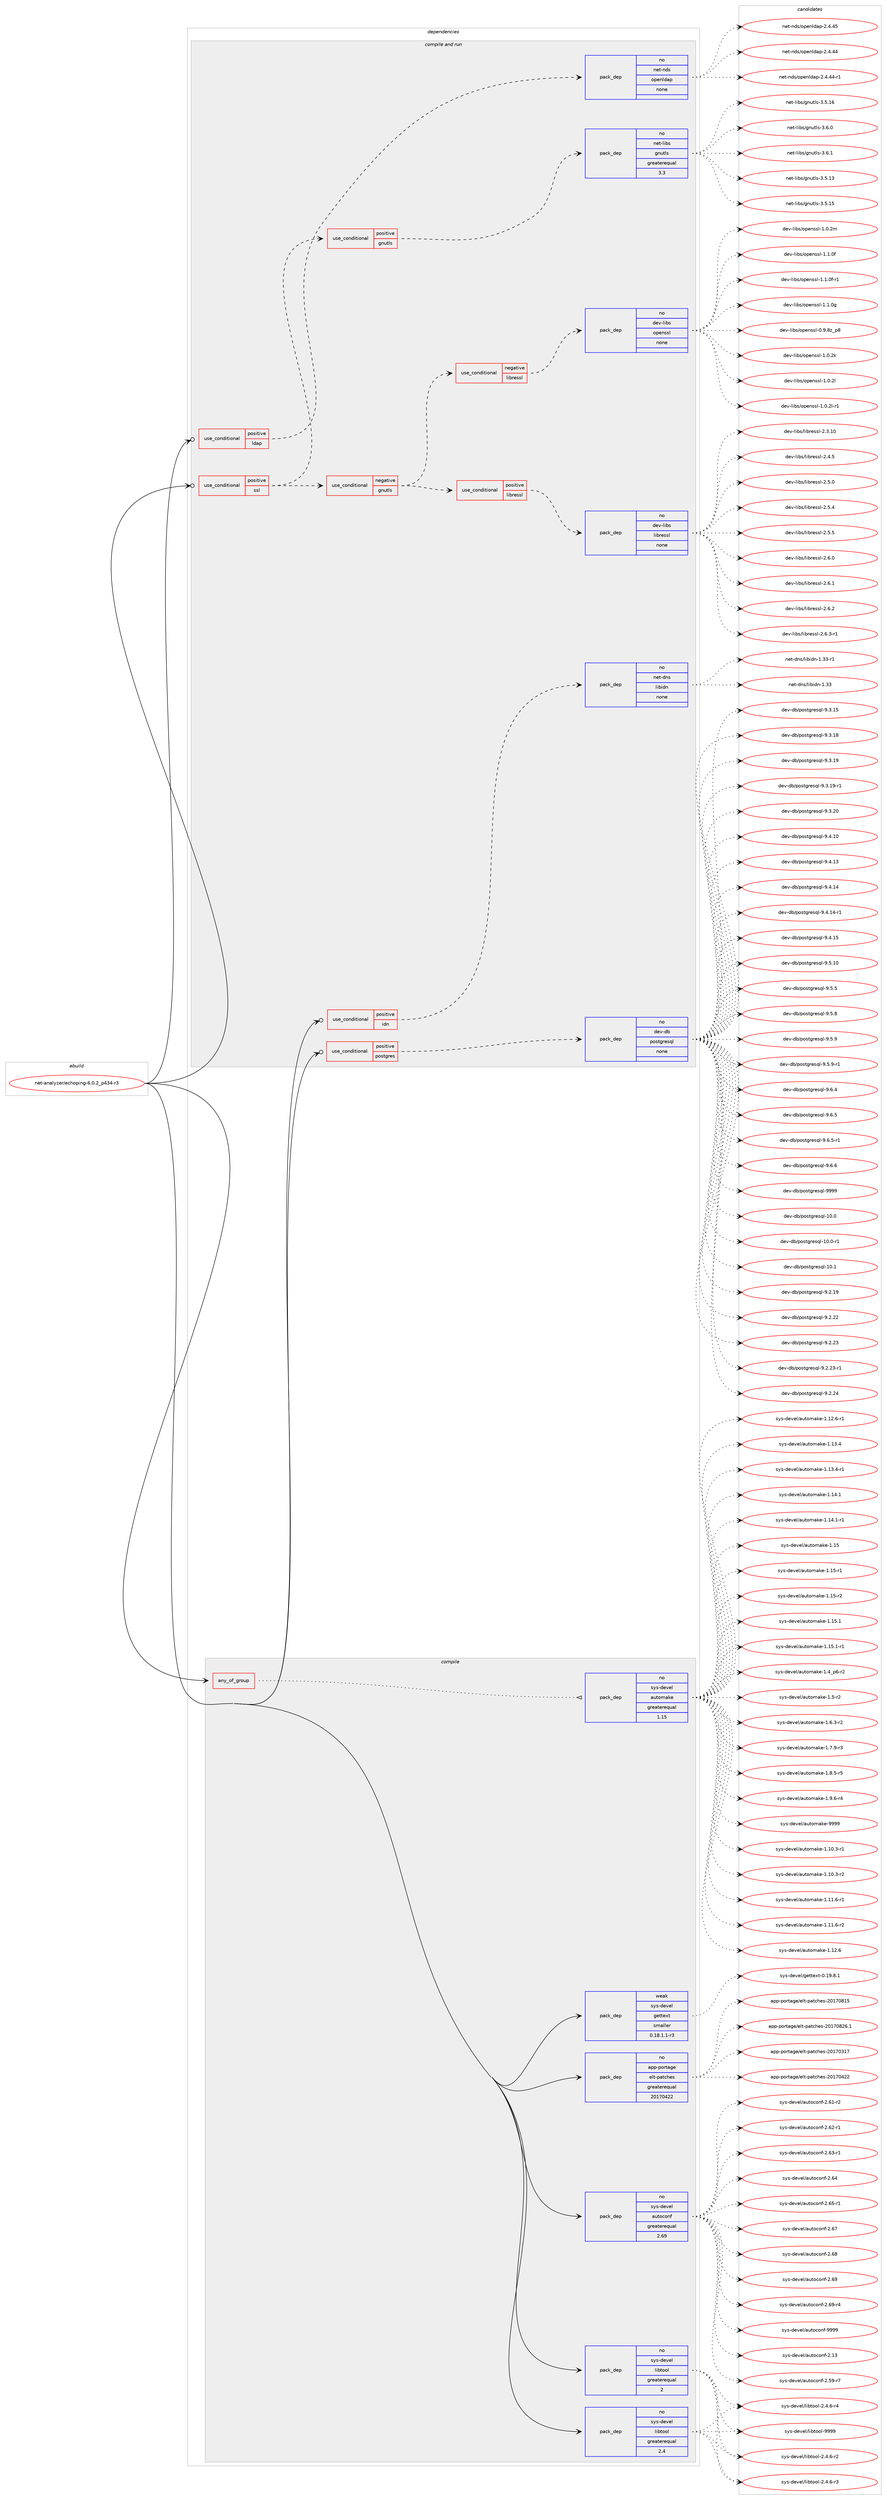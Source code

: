 digraph prolog {

# *************
# Graph options
# *************

newrank=true;
concentrate=true;
compound=true;
graph [rankdir=LR,fontname=Helvetica,fontsize=10,ranksep=1.5];#, ranksep=2.5, nodesep=0.2];
edge  [arrowhead=vee];
node  [fontname=Helvetica,fontsize=10];

# **********
# The ebuild
# **********

subgraph cluster_leftcol {
color=gray;
rank=same;
label=<<i>ebuild</i>>;
id [label="net-analyzer/echoping-6.0.2_p434-r3", color=red, width=4, href="../net-analyzer/echoping-6.0.2_p434-r3.svg"];
}

# ****************
# The dependencies
# ****************

subgraph cluster_midcol {
color=gray;
label=<<i>dependencies</i>>;
subgraph cluster_compile {
fillcolor="#eeeeee";
style=filled;
label=<<i>compile</i>>;
subgraph any6293 {
dependency399093 [label=<<TABLE BORDER="0" CELLBORDER="1" CELLSPACING="0" CELLPADDING="4"><TR><TD CELLPADDING="10">any_of_group</TD></TR></TABLE>>, shape=none, color=red];subgraph pack294133 {
dependency399094 [label=<<TABLE BORDER="0" CELLBORDER="1" CELLSPACING="0" CELLPADDING="4" WIDTH="220"><TR><TD ROWSPAN="6" CELLPADDING="30">pack_dep</TD></TR><TR><TD WIDTH="110">no</TD></TR><TR><TD>sys-devel</TD></TR><TR><TD>automake</TD></TR><TR><TD>greaterequal</TD></TR><TR><TD>1.15</TD></TR></TABLE>>, shape=none, color=blue];
}
dependency399093:e -> dependency399094:w [weight=20,style="dotted",arrowhead="oinv"];
}
id:e -> dependency399093:w [weight=20,style="solid",arrowhead="vee"];
subgraph pack294134 {
dependency399095 [label=<<TABLE BORDER="0" CELLBORDER="1" CELLSPACING="0" CELLPADDING="4" WIDTH="220"><TR><TD ROWSPAN="6" CELLPADDING="30">pack_dep</TD></TR><TR><TD WIDTH="110">no</TD></TR><TR><TD>app-portage</TD></TR><TR><TD>elt-patches</TD></TR><TR><TD>greaterequal</TD></TR><TR><TD>20170422</TD></TR></TABLE>>, shape=none, color=blue];
}
id:e -> dependency399095:w [weight=20,style="solid",arrowhead="vee"];
subgraph pack294135 {
dependency399096 [label=<<TABLE BORDER="0" CELLBORDER="1" CELLSPACING="0" CELLPADDING="4" WIDTH="220"><TR><TD ROWSPAN="6" CELLPADDING="30">pack_dep</TD></TR><TR><TD WIDTH="110">no</TD></TR><TR><TD>sys-devel</TD></TR><TR><TD>autoconf</TD></TR><TR><TD>greaterequal</TD></TR><TR><TD>2.69</TD></TR></TABLE>>, shape=none, color=blue];
}
id:e -> dependency399096:w [weight=20,style="solid",arrowhead="vee"];
subgraph pack294136 {
dependency399097 [label=<<TABLE BORDER="0" CELLBORDER="1" CELLSPACING="0" CELLPADDING="4" WIDTH="220"><TR><TD ROWSPAN="6" CELLPADDING="30">pack_dep</TD></TR><TR><TD WIDTH="110">no</TD></TR><TR><TD>sys-devel</TD></TR><TR><TD>libtool</TD></TR><TR><TD>greaterequal</TD></TR><TR><TD>2</TD></TR></TABLE>>, shape=none, color=blue];
}
id:e -> dependency399097:w [weight=20,style="solid",arrowhead="vee"];
subgraph pack294137 {
dependency399098 [label=<<TABLE BORDER="0" CELLBORDER="1" CELLSPACING="0" CELLPADDING="4" WIDTH="220"><TR><TD ROWSPAN="6" CELLPADDING="30">pack_dep</TD></TR><TR><TD WIDTH="110">no</TD></TR><TR><TD>sys-devel</TD></TR><TR><TD>libtool</TD></TR><TR><TD>greaterequal</TD></TR><TR><TD>2.4</TD></TR></TABLE>>, shape=none, color=blue];
}
id:e -> dependency399098:w [weight=20,style="solid",arrowhead="vee"];
subgraph pack294138 {
dependency399099 [label=<<TABLE BORDER="0" CELLBORDER="1" CELLSPACING="0" CELLPADDING="4" WIDTH="220"><TR><TD ROWSPAN="6" CELLPADDING="30">pack_dep</TD></TR><TR><TD WIDTH="110">weak</TD></TR><TR><TD>sys-devel</TD></TR><TR><TD>gettext</TD></TR><TR><TD>smaller</TD></TR><TR><TD>0.18.1.1-r3</TD></TR></TABLE>>, shape=none, color=blue];
}
id:e -> dependency399099:w [weight=20,style="solid",arrowhead="vee"];
}
subgraph cluster_compileandrun {
fillcolor="#eeeeee";
style=filled;
label=<<i>compile and run</i>>;
subgraph cond98482 {
dependency399100 [label=<<TABLE BORDER="0" CELLBORDER="1" CELLSPACING="0" CELLPADDING="4"><TR><TD ROWSPAN="3" CELLPADDING="10">use_conditional</TD></TR><TR><TD>positive</TD></TR><TR><TD>idn</TD></TR></TABLE>>, shape=none, color=red];
subgraph pack294139 {
dependency399101 [label=<<TABLE BORDER="0" CELLBORDER="1" CELLSPACING="0" CELLPADDING="4" WIDTH="220"><TR><TD ROWSPAN="6" CELLPADDING="30">pack_dep</TD></TR><TR><TD WIDTH="110">no</TD></TR><TR><TD>net-dns</TD></TR><TR><TD>libidn</TD></TR><TR><TD>none</TD></TR><TR><TD></TD></TR></TABLE>>, shape=none, color=blue];
}
dependency399100:e -> dependency399101:w [weight=20,style="dashed",arrowhead="vee"];
}
id:e -> dependency399100:w [weight=20,style="solid",arrowhead="odotvee"];
subgraph cond98483 {
dependency399102 [label=<<TABLE BORDER="0" CELLBORDER="1" CELLSPACING="0" CELLPADDING="4"><TR><TD ROWSPAN="3" CELLPADDING="10">use_conditional</TD></TR><TR><TD>positive</TD></TR><TR><TD>ldap</TD></TR></TABLE>>, shape=none, color=red];
subgraph pack294140 {
dependency399103 [label=<<TABLE BORDER="0" CELLBORDER="1" CELLSPACING="0" CELLPADDING="4" WIDTH="220"><TR><TD ROWSPAN="6" CELLPADDING="30">pack_dep</TD></TR><TR><TD WIDTH="110">no</TD></TR><TR><TD>net-nds</TD></TR><TR><TD>openldap</TD></TR><TR><TD>none</TD></TR><TR><TD></TD></TR></TABLE>>, shape=none, color=blue];
}
dependency399102:e -> dependency399103:w [weight=20,style="dashed",arrowhead="vee"];
}
id:e -> dependency399102:w [weight=20,style="solid",arrowhead="odotvee"];
subgraph cond98484 {
dependency399104 [label=<<TABLE BORDER="0" CELLBORDER="1" CELLSPACING="0" CELLPADDING="4"><TR><TD ROWSPAN="3" CELLPADDING="10">use_conditional</TD></TR><TR><TD>positive</TD></TR><TR><TD>postgres</TD></TR></TABLE>>, shape=none, color=red];
subgraph pack294141 {
dependency399105 [label=<<TABLE BORDER="0" CELLBORDER="1" CELLSPACING="0" CELLPADDING="4" WIDTH="220"><TR><TD ROWSPAN="6" CELLPADDING="30">pack_dep</TD></TR><TR><TD WIDTH="110">no</TD></TR><TR><TD>dev-db</TD></TR><TR><TD>postgresql</TD></TR><TR><TD>none</TD></TR><TR><TD></TD></TR></TABLE>>, shape=none, color=blue];
}
dependency399104:e -> dependency399105:w [weight=20,style="dashed",arrowhead="vee"];
}
id:e -> dependency399104:w [weight=20,style="solid",arrowhead="odotvee"];
subgraph cond98485 {
dependency399106 [label=<<TABLE BORDER="0" CELLBORDER="1" CELLSPACING="0" CELLPADDING="4"><TR><TD ROWSPAN="3" CELLPADDING="10">use_conditional</TD></TR><TR><TD>positive</TD></TR><TR><TD>ssl</TD></TR></TABLE>>, shape=none, color=red];
subgraph cond98486 {
dependency399107 [label=<<TABLE BORDER="0" CELLBORDER="1" CELLSPACING="0" CELLPADDING="4"><TR><TD ROWSPAN="3" CELLPADDING="10">use_conditional</TD></TR><TR><TD>positive</TD></TR><TR><TD>gnutls</TD></TR></TABLE>>, shape=none, color=red];
subgraph pack294142 {
dependency399108 [label=<<TABLE BORDER="0" CELLBORDER="1" CELLSPACING="0" CELLPADDING="4" WIDTH="220"><TR><TD ROWSPAN="6" CELLPADDING="30">pack_dep</TD></TR><TR><TD WIDTH="110">no</TD></TR><TR><TD>net-libs</TD></TR><TR><TD>gnutls</TD></TR><TR><TD>greaterequal</TD></TR><TR><TD>3.3</TD></TR></TABLE>>, shape=none, color=blue];
}
dependency399107:e -> dependency399108:w [weight=20,style="dashed",arrowhead="vee"];
}
dependency399106:e -> dependency399107:w [weight=20,style="dashed",arrowhead="vee"];
subgraph cond98487 {
dependency399109 [label=<<TABLE BORDER="0" CELLBORDER="1" CELLSPACING="0" CELLPADDING="4"><TR><TD ROWSPAN="3" CELLPADDING="10">use_conditional</TD></TR><TR><TD>negative</TD></TR><TR><TD>gnutls</TD></TR></TABLE>>, shape=none, color=red];
subgraph cond98488 {
dependency399110 [label=<<TABLE BORDER="0" CELLBORDER="1" CELLSPACING="0" CELLPADDING="4"><TR><TD ROWSPAN="3" CELLPADDING="10">use_conditional</TD></TR><TR><TD>negative</TD></TR><TR><TD>libressl</TD></TR></TABLE>>, shape=none, color=red];
subgraph pack294143 {
dependency399111 [label=<<TABLE BORDER="0" CELLBORDER="1" CELLSPACING="0" CELLPADDING="4" WIDTH="220"><TR><TD ROWSPAN="6" CELLPADDING="30">pack_dep</TD></TR><TR><TD WIDTH="110">no</TD></TR><TR><TD>dev-libs</TD></TR><TR><TD>openssl</TD></TR><TR><TD>none</TD></TR><TR><TD></TD></TR></TABLE>>, shape=none, color=blue];
}
dependency399110:e -> dependency399111:w [weight=20,style="dashed",arrowhead="vee"];
}
dependency399109:e -> dependency399110:w [weight=20,style="dashed",arrowhead="vee"];
subgraph cond98489 {
dependency399112 [label=<<TABLE BORDER="0" CELLBORDER="1" CELLSPACING="0" CELLPADDING="4"><TR><TD ROWSPAN="3" CELLPADDING="10">use_conditional</TD></TR><TR><TD>positive</TD></TR><TR><TD>libressl</TD></TR></TABLE>>, shape=none, color=red];
subgraph pack294144 {
dependency399113 [label=<<TABLE BORDER="0" CELLBORDER="1" CELLSPACING="0" CELLPADDING="4" WIDTH="220"><TR><TD ROWSPAN="6" CELLPADDING="30">pack_dep</TD></TR><TR><TD WIDTH="110">no</TD></TR><TR><TD>dev-libs</TD></TR><TR><TD>libressl</TD></TR><TR><TD>none</TD></TR><TR><TD></TD></TR></TABLE>>, shape=none, color=blue];
}
dependency399112:e -> dependency399113:w [weight=20,style="dashed",arrowhead="vee"];
}
dependency399109:e -> dependency399112:w [weight=20,style="dashed",arrowhead="vee"];
}
dependency399106:e -> dependency399109:w [weight=20,style="dashed",arrowhead="vee"];
}
id:e -> dependency399106:w [weight=20,style="solid",arrowhead="odotvee"];
}
subgraph cluster_run {
fillcolor="#eeeeee";
style=filled;
label=<<i>run</i>>;
}
}

# **************
# The candidates
# **************

subgraph cluster_choices {
rank=same;
color=gray;
label=<<i>candidates</i>>;

subgraph choice294133 {
color=black;
nodesep=1;
choice11512111545100101118101108479711711611110997107101454946494846514511449 [label="sys-devel/automake-1.10.3-r1", color=red, width=4,href="../sys-devel/automake-1.10.3-r1.svg"];
choice11512111545100101118101108479711711611110997107101454946494846514511450 [label="sys-devel/automake-1.10.3-r2", color=red, width=4,href="../sys-devel/automake-1.10.3-r2.svg"];
choice11512111545100101118101108479711711611110997107101454946494946544511449 [label="sys-devel/automake-1.11.6-r1", color=red, width=4,href="../sys-devel/automake-1.11.6-r1.svg"];
choice11512111545100101118101108479711711611110997107101454946494946544511450 [label="sys-devel/automake-1.11.6-r2", color=red, width=4,href="../sys-devel/automake-1.11.6-r2.svg"];
choice1151211154510010111810110847971171161111099710710145494649504654 [label="sys-devel/automake-1.12.6", color=red, width=4,href="../sys-devel/automake-1.12.6.svg"];
choice11512111545100101118101108479711711611110997107101454946495046544511449 [label="sys-devel/automake-1.12.6-r1", color=red, width=4,href="../sys-devel/automake-1.12.6-r1.svg"];
choice1151211154510010111810110847971171161111099710710145494649514652 [label="sys-devel/automake-1.13.4", color=red, width=4,href="../sys-devel/automake-1.13.4.svg"];
choice11512111545100101118101108479711711611110997107101454946495146524511449 [label="sys-devel/automake-1.13.4-r1", color=red, width=4,href="../sys-devel/automake-1.13.4-r1.svg"];
choice1151211154510010111810110847971171161111099710710145494649524649 [label="sys-devel/automake-1.14.1", color=red, width=4,href="../sys-devel/automake-1.14.1.svg"];
choice11512111545100101118101108479711711611110997107101454946495246494511449 [label="sys-devel/automake-1.14.1-r1", color=red, width=4,href="../sys-devel/automake-1.14.1-r1.svg"];
choice115121115451001011181011084797117116111109971071014549464953 [label="sys-devel/automake-1.15", color=red, width=4,href="../sys-devel/automake-1.15.svg"];
choice1151211154510010111810110847971171161111099710710145494649534511449 [label="sys-devel/automake-1.15-r1", color=red, width=4,href="../sys-devel/automake-1.15-r1.svg"];
choice1151211154510010111810110847971171161111099710710145494649534511450 [label="sys-devel/automake-1.15-r2", color=red, width=4,href="../sys-devel/automake-1.15-r2.svg"];
choice1151211154510010111810110847971171161111099710710145494649534649 [label="sys-devel/automake-1.15.1", color=red, width=4,href="../sys-devel/automake-1.15.1.svg"];
choice11512111545100101118101108479711711611110997107101454946495346494511449 [label="sys-devel/automake-1.15.1-r1", color=red, width=4,href="../sys-devel/automake-1.15.1-r1.svg"];
choice115121115451001011181011084797117116111109971071014549465295112544511450 [label="sys-devel/automake-1.4_p6-r2", color=red, width=4,href="../sys-devel/automake-1.4_p6-r2.svg"];
choice11512111545100101118101108479711711611110997107101454946534511450 [label="sys-devel/automake-1.5-r2", color=red, width=4,href="../sys-devel/automake-1.5-r2.svg"];
choice115121115451001011181011084797117116111109971071014549465446514511450 [label="sys-devel/automake-1.6.3-r2", color=red, width=4,href="../sys-devel/automake-1.6.3-r2.svg"];
choice115121115451001011181011084797117116111109971071014549465546574511451 [label="sys-devel/automake-1.7.9-r3", color=red, width=4,href="../sys-devel/automake-1.7.9-r3.svg"];
choice115121115451001011181011084797117116111109971071014549465646534511453 [label="sys-devel/automake-1.8.5-r5", color=red, width=4,href="../sys-devel/automake-1.8.5-r5.svg"];
choice115121115451001011181011084797117116111109971071014549465746544511452 [label="sys-devel/automake-1.9.6-r4", color=red, width=4,href="../sys-devel/automake-1.9.6-r4.svg"];
choice115121115451001011181011084797117116111109971071014557575757 [label="sys-devel/automake-9999", color=red, width=4,href="../sys-devel/automake-9999.svg"];
dependency399094:e -> choice11512111545100101118101108479711711611110997107101454946494846514511449:w [style=dotted,weight="100"];
dependency399094:e -> choice11512111545100101118101108479711711611110997107101454946494846514511450:w [style=dotted,weight="100"];
dependency399094:e -> choice11512111545100101118101108479711711611110997107101454946494946544511449:w [style=dotted,weight="100"];
dependency399094:e -> choice11512111545100101118101108479711711611110997107101454946494946544511450:w [style=dotted,weight="100"];
dependency399094:e -> choice1151211154510010111810110847971171161111099710710145494649504654:w [style=dotted,weight="100"];
dependency399094:e -> choice11512111545100101118101108479711711611110997107101454946495046544511449:w [style=dotted,weight="100"];
dependency399094:e -> choice1151211154510010111810110847971171161111099710710145494649514652:w [style=dotted,weight="100"];
dependency399094:e -> choice11512111545100101118101108479711711611110997107101454946495146524511449:w [style=dotted,weight="100"];
dependency399094:e -> choice1151211154510010111810110847971171161111099710710145494649524649:w [style=dotted,weight="100"];
dependency399094:e -> choice11512111545100101118101108479711711611110997107101454946495246494511449:w [style=dotted,weight="100"];
dependency399094:e -> choice115121115451001011181011084797117116111109971071014549464953:w [style=dotted,weight="100"];
dependency399094:e -> choice1151211154510010111810110847971171161111099710710145494649534511449:w [style=dotted,weight="100"];
dependency399094:e -> choice1151211154510010111810110847971171161111099710710145494649534511450:w [style=dotted,weight="100"];
dependency399094:e -> choice1151211154510010111810110847971171161111099710710145494649534649:w [style=dotted,weight="100"];
dependency399094:e -> choice11512111545100101118101108479711711611110997107101454946495346494511449:w [style=dotted,weight="100"];
dependency399094:e -> choice115121115451001011181011084797117116111109971071014549465295112544511450:w [style=dotted,weight="100"];
dependency399094:e -> choice11512111545100101118101108479711711611110997107101454946534511450:w [style=dotted,weight="100"];
dependency399094:e -> choice115121115451001011181011084797117116111109971071014549465446514511450:w [style=dotted,weight="100"];
dependency399094:e -> choice115121115451001011181011084797117116111109971071014549465546574511451:w [style=dotted,weight="100"];
dependency399094:e -> choice115121115451001011181011084797117116111109971071014549465646534511453:w [style=dotted,weight="100"];
dependency399094:e -> choice115121115451001011181011084797117116111109971071014549465746544511452:w [style=dotted,weight="100"];
dependency399094:e -> choice115121115451001011181011084797117116111109971071014557575757:w [style=dotted,weight="100"];
}
subgraph choice294134 {
color=black;
nodesep=1;
choice97112112451121111141169710310147101108116451129711699104101115455048495548514955 [label="app-portage/elt-patches-20170317", color=red, width=4,href="../app-portage/elt-patches-20170317.svg"];
choice97112112451121111141169710310147101108116451129711699104101115455048495548525050 [label="app-portage/elt-patches-20170422", color=red, width=4,href="../app-portage/elt-patches-20170422.svg"];
choice97112112451121111141169710310147101108116451129711699104101115455048495548564953 [label="app-portage/elt-patches-20170815", color=red, width=4,href="../app-portage/elt-patches-20170815.svg"];
choice971121124511211111411697103101471011081164511297116991041011154550484955485650544649 [label="app-portage/elt-patches-20170826.1", color=red, width=4,href="../app-portage/elt-patches-20170826.1.svg"];
dependency399095:e -> choice97112112451121111141169710310147101108116451129711699104101115455048495548514955:w [style=dotted,weight="100"];
dependency399095:e -> choice97112112451121111141169710310147101108116451129711699104101115455048495548525050:w [style=dotted,weight="100"];
dependency399095:e -> choice97112112451121111141169710310147101108116451129711699104101115455048495548564953:w [style=dotted,weight="100"];
dependency399095:e -> choice971121124511211111411697103101471011081164511297116991041011154550484955485650544649:w [style=dotted,weight="100"];
}
subgraph choice294135 {
color=black;
nodesep=1;
choice115121115451001011181011084797117116111991111101024550464951 [label="sys-devel/autoconf-2.13", color=red, width=4,href="../sys-devel/autoconf-2.13.svg"];
choice1151211154510010111810110847971171161119911111010245504653574511455 [label="sys-devel/autoconf-2.59-r7", color=red, width=4,href="../sys-devel/autoconf-2.59-r7.svg"];
choice1151211154510010111810110847971171161119911111010245504654494511450 [label="sys-devel/autoconf-2.61-r2", color=red, width=4,href="../sys-devel/autoconf-2.61-r2.svg"];
choice1151211154510010111810110847971171161119911111010245504654504511449 [label="sys-devel/autoconf-2.62-r1", color=red, width=4,href="../sys-devel/autoconf-2.62-r1.svg"];
choice1151211154510010111810110847971171161119911111010245504654514511449 [label="sys-devel/autoconf-2.63-r1", color=red, width=4,href="../sys-devel/autoconf-2.63-r1.svg"];
choice115121115451001011181011084797117116111991111101024550465452 [label="sys-devel/autoconf-2.64", color=red, width=4,href="../sys-devel/autoconf-2.64.svg"];
choice1151211154510010111810110847971171161119911111010245504654534511449 [label="sys-devel/autoconf-2.65-r1", color=red, width=4,href="../sys-devel/autoconf-2.65-r1.svg"];
choice115121115451001011181011084797117116111991111101024550465455 [label="sys-devel/autoconf-2.67", color=red, width=4,href="../sys-devel/autoconf-2.67.svg"];
choice115121115451001011181011084797117116111991111101024550465456 [label="sys-devel/autoconf-2.68", color=red, width=4,href="../sys-devel/autoconf-2.68.svg"];
choice115121115451001011181011084797117116111991111101024550465457 [label="sys-devel/autoconf-2.69", color=red, width=4,href="../sys-devel/autoconf-2.69.svg"];
choice1151211154510010111810110847971171161119911111010245504654574511452 [label="sys-devel/autoconf-2.69-r4", color=red, width=4,href="../sys-devel/autoconf-2.69-r4.svg"];
choice115121115451001011181011084797117116111991111101024557575757 [label="sys-devel/autoconf-9999", color=red, width=4,href="../sys-devel/autoconf-9999.svg"];
dependency399096:e -> choice115121115451001011181011084797117116111991111101024550464951:w [style=dotted,weight="100"];
dependency399096:e -> choice1151211154510010111810110847971171161119911111010245504653574511455:w [style=dotted,weight="100"];
dependency399096:e -> choice1151211154510010111810110847971171161119911111010245504654494511450:w [style=dotted,weight="100"];
dependency399096:e -> choice1151211154510010111810110847971171161119911111010245504654504511449:w [style=dotted,weight="100"];
dependency399096:e -> choice1151211154510010111810110847971171161119911111010245504654514511449:w [style=dotted,weight="100"];
dependency399096:e -> choice115121115451001011181011084797117116111991111101024550465452:w [style=dotted,weight="100"];
dependency399096:e -> choice1151211154510010111810110847971171161119911111010245504654534511449:w [style=dotted,weight="100"];
dependency399096:e -> choice115121115451001011181011084797117116111991111101024550465455:w [style=dotted,weight="100"];
dependency399096:e -> choice115121115451001011181011084797117116111991111101024550465456:w [style=dotted,weight="100"];
dependency399096:e -> choice115121115451001011181011084797117116111991111101024550465457:w [style=dotted,weight="100"];
dependency399096:e -> choice1151211154510010111810110847971171161119911111010245504654574511452:w [style=dotted,weight="100"];
dependency399096:e -> choice115121115451001011181011084797117116111991111101024557575757:w [style=dotted,weight="100"];
}
subgraph choice294136 {
color=black;
nodesep=1;
choice1151211154510010111810110847108105981161111111084550465246544511450 [label="sys-devel/libtool-2.4.6-r2", color=red, width=4,href="../sys-devel/libtool-2.4.6-r2.svg"];
choice1151211154510010111810110847108105981161111111084550465246544511451 [label="sys-devel/libtool-2.4.6-r3", color=red, width=4,href="../sys-devel/libtool-2.4.6-r3.svg"];
choice1151211154510010111810110847108105981161111111084550465246544511452 [label="sys-devel/libtool-2.4.6-r4", color=red, width=4,href="../sys-devel/libtool-2.4.6-r4.svg"];
choice1151211154510010111810110847108105981161111111084557575757 [label="sys-devel/libtool-9999", color=red, width=4,href="../sys-devel/libtool-9999.svg"];
dependency399097:e -> choice1151211154510010111810110847108105981161111111084550465246544511450:w [style=dotted,weight="100"];
dependency399097:e -> choice1151211154510010111810110847108105981161111111084550465246544511451:w [style=dotted,weight="100"];
dependency399097:e -> choice1151211154510010111810110847108105981161111111084550465246544511452:w [style=dotted,weight="100"];
dependency399097:e -> choice1151211154510010111810110847108105981161111111084557575757:w [style=dotted,weight="100"];
}
subgraph choice294137 {
color=black;
nodesep=1;
choice1151211154510010111810110847108105981161111111084550465246544511450 [label="sys-devel/libtool-2.4.6-r2", color=red, width=4,href="../sys-devel/libtool-2.4.6-r2.svg"];
choice1151211154510010111810110847108105981161111111084550465246544511451 [label="sys-devel/libtool-2.4.6-r3", color=red, width=4,href="../sys-devel/libtool-2.4.6-r3.svg"];
choice1151211154510010111810110847108105981161111111084550465246544511452 [label="sys-devel/libtool-2.4.6-r4", color=red, width=4,href="../sys-devel/libtool-2.4.6-r4.svg"];
choice1151211154510010111810110847108105981161111111084557575757 [label="sys-devel/libtool-9999", color=red, width=4,href="../sys-devel/libtool-9999.svg"];
dependency399098:e -> choice1151211154510010111810110847108105981161111111084550465246544511450:w [style=dotted,weight="100"];
dependency399098:e -> choice1151211154510010111810110847108105981161111111084550465246544511451:w [style=dotted,weight="100"];
dependency399098:e -> choice1151211154510010111810110847108105981161111111084550465246544511452:w [style=dotted,weight="100"];
dependency399098:e -> choice1151211154510010111810110847108105981161111111084557575757:w [style=dotted,weight="100"];
}
subgraph choice294138 {
color=black;
nodesep=1;
choice1151211154510010111810110847103101116116101120116454846495746564649 [label="sys-devel/gettext-0.19.8.1", color=red, width=4,href="../sys-devel/gettext-0.19.8.1.svg"];
dependency399099:e -> choice1151211154510010111810110847103101116116101120116454846495746564649:w [style=dotted,weight="100"];
}
subgraph choice294139 {
color=black;
nodesep=1;
choice1101011164510011011547108105981051001104549465151 [label="net-dns/libidn-1.33", color=red, width=4,href="../net-dns/libidn-1.33.svg"];
choice11010111645100110115471081059810510011045494651514511449 [label="net-dns/libidn-1.33-r1", color=red, width=4,href="../net-dns/libidn-1.33-r1.svg"];
dependency399101:e -> choice1101011164510011011547108105981051001104549465151:w [style=dotted,weight="100"];
dependency399101:e -> choice11010111645100110115471081059810510011045494651514511449:w [style=dotted,weight="100"];
}
subgraph choice294140 {
color=black;
nodesep=1;
choice11010111645110100115471111121011101081009711245504652465252 [label="net-nds/openldap-2.4.44", color=red, width=4,href="../net-nds/openldap-2.4.44.svg"];
choice110101116451101001154711111210111010810097112455046524652524511449 [label="net-nds/openldap-2.4.44-r1", color=red, width=4,href="../net-nds/openldap-2.4.44-r1.svg"];
choice11010111645110100115471111121011101081009711245504652465253 [label="net-nds/openldap-2.4.45", color=red, width=4,href="../net-nds/openldap-2.4.45.svg"];
dependency399103:e -> choice11010111645110100115471111121011101081009711245504652465252:w [style=dotted,weight="100"];
dependency399103:e -> choice110101116451101001154711111210111010810097112455046524652524511449:w [style=dotted,weight="100"];
dependency399103:e -> choice11010111645110100115471111121011101081009711245504652465253:w [style=dotted,weight="100"];
}
subgraph choice294141 {
color=black;
nodesep=1;
choice1001011184510098471121111151161031141011151131084549484648 [label="dev-db/postgresql-10.0", color=red, width=4,href="../dev-db/postgresql-10.0.svg"];
choice10010111845100984711211111511610311410111511310845494846484511449 [label="dev-db/postgresql-10.0-r1", color=red, width=4,href="../dev-db/postgresql-10.0-r1.svg"];
choice1001011184510098471121111151161031141011151131084549484649 [label="dev-db/postgresql-10.1", color=red, width=4,href="../dev-db/postgresql-10.1.svg"];
choice10010111845100984711211111511610311410111511310845574650464957 [label="dev-db/postgresql-9.2.19", color=red, width=4,href="../dev-db/postgresql-9.2.19.svg"];
choice10010111845100984711211111511610311410111511310845574650465050 [label="dev-db/postgresql-9.2.22", color=red, width=4,href="../dev-db/postgresql-9.2.22.svg"];
choice10010111845100984711211111511610311410111511310845574650465051 [label="dev-db/postgresql-9.2.23", color=red, width=4,href="../dev-db/postgresql-9.2.23.svg"];
choice100101118451009847112111115116103114101115113108455746504650514511449 [label="dev-db/postgresql-9.2.23-r1", color=red, width=4,href="../dev-db/postgresql-9.2.23-r1.svg"];
choice10010111845100984711211111511610311410111511310845574650465052 [label="dev-db/postgresql-9.2.24", color=red, width=4,href="../dev-db/postgresql-9.2.24.svg"];
choice10010111845100984711211111511610311410111511310845574651464953 [label="dev-db/postgresql-9.3.15", color=red, width=4,href="../dev-db/postgresql-9.3.15.svg"];
choice10010111845100984711211111511610311410111511310845574651464956 [label="dev-db/postgresql-9.3.18", color=red, width=4,href="../dev-db/postgresql-9.3.18.svg"];
choice10010111845100984711211111511610311410111511310845574651464957 [label="dev-db/postgresql-9.3.19", color=red, width=4,href="../dev-db/postgresql-9.3.19.svg"];
choice100101118451009847112111115116103114101115113108455746514649574511449 [label="dev-db/postgresql-9.3.19-r1", color=red, width=4,href="../dev-db/postgresql-9.3.19-r1.svg"];
choice10010111845100984711211111511610311410111511310845574651465048 [label="dev-db/postgresql-9.3.20", color=red, width=4,href="../dev-db/postgresql-9.3.20.svg"];
choice10010111845100984711211111511610311410111511310845574652464948 [label="dev-db/postgresql-9.4.10", color=red, width=4,href="../dev-db/postgresql-9.4.10.svg"];
choice10010111845100984711211111511610311410111511310845574652464951 [label="dev-db/postgresql-9.4.13", color=red, width=4,href="../dev-db/postgresql-9.4.13.svg"];
choice10010111845100984711211111511610311410111511310845574652464952 [label="dev-db/postgresql-9.4.14", color=red, width=4,href="../dev-db/postgresql-9.4.14.svg"];
choice100101118451009847112111115116103114101115113108455746524649524511449 [label="dev-db/postgresql-9.4.14-r1", color=red, width=4,href="../dev-db/postgresql-9.4.14-r1.svg"];
choice10010111845100984711211111511610311410111511310845574652464953 [label="dev-db/postgresql-9.4.15", color=red, width=4,href="../dev-db/postgresql-9.4.15.svg"];
choice10010111845100984711211111511610311410111511310845574653464948 [label="dev-db/postgresql-9.5.10", color=red, width=4,href="../dev-db/postgresql-9.5.10.svg"];
choice100101118451009847112111115116103114101115113108455746534653 [label="dev-db/postgresql-9.5.5", color=red, width=4,href="../dev-db/postgresql-9.5.5.svg"];
choice100101118451009847112111115116103114101115113108455746534656 [label="dev-db/postgresql-9.5.8", color=red, width=4,href="../dev-db/postgresql-9.5.8.svg"];
choice100101118451009847112111115116103114101115113108455746534657 [label="dev-db/postgresql-9.5.9", color=red, width=4,href="../dev-db/postgresql-9.5.9.svg"];
choice1001011184510098471121111151161031141011151131084557465346574511449 [label="dev-db/postgresql-9.5.9-r1", color=red, width=4,href="../dev-db/postgresql-9.5.9-r1.svg"];
choice100101118451009847112111115116103114101115113108455746544652 [label="dev-db/postgresql-9.6.4", color=red, width=4,href="../dev-db/postgresql-9.6.4.svg"];
choice100101118451009847112111115116103114101115113108455746544653 [label="dev-db/postgresql-9.6.5", color=red, width=4,href="../dev-db/postgresql-9.6.5.svg"];
choice1001011184510098471121111151161031141011151131084557465446534511449 [label="dev-db/postgresql-9.6.5-r1", color=red, width=4,href="../dev-db/postgresql-9.6.5-r1.svg"];
choice100101118451009847112111115116103114101115113108455746544654 [label="dev-db/postgresql-9.6.6", color=red, width=4,href="../dev-db/postgresql-9.6.6.svg"];
choice1001011184510098471121111151161031141011151131084557575757 [label="dev-db/postgresql-9999", color=red, width=4,href="../dev-db/postgresql-9999.svg"];
dependency399105:e -> choice1001011184510098471121111151161031141011151131084549484648:w [style=dotted,weight="100"];
dependency399105:e -> choice10010111845100984711211111511610311410111511310845494846484511449:w [style=dotted,weight="100"];
dependency399105:e -> choice1001011184510098471121111151161031141011151131084549484649:w [style=dotted,weight="100"];
dependency399105:e -> choice10010111845100984711211111511610311410111511310845574650464957:w [style=dotted,weight="100"];
dependency399105:e -> choice10010111845100984711211111511610311410111511310845574650465050:w [style=dotted,weight="100"];
dependency399105:e -> choice10010111845100984711211111511610311410111511310845574650465051:w [style=dotted,weight="100"];
dependency399105:e -> choice100101118451009847112111115116103114101115113108455746504650514511449:w [style=dotted,weight="100"];
dependency399105:e -> choice10010111845100984711211111511610311410111511310845574650465052:w [style=dotted,weight="100"];
dependency399105:e -> choice10010111845100984711211111511610311410111511310845574651464953:w [style=dotted,weight="100"];
dependency399105:e -> choice10010111845100984711211111511610311410111511310845574651464956:w [style=dotted,weight="100"];
dependency399105:e -> choice10010111845100984711211111511610311410111511310845574651464957:w [style=dotted,weight="100"];
dependency399105:e -> choice100101118451009847112111115116103114101115113108455746514649574511449:w [style=dotted,weight="100"];
dependency399105:e -> choice10010111845100984711211111511610311410111511310845574651465048:w [style=dotted,weight="100"];
dependency399105:e -> choice10010111845100984711211111511610311410111511310845574652464948:w [style=dotted,weight="100"];
dependency399105:e -> choice10010111845100984711211111511610311410111511310845574652464951:w [style=dotted,weight="100"];
dependency399105:e -> choice10010111845100984711211111511610311410111511310845574652464952:w [style=dotted,weight="100"];
dependency399105:e -> choice100101118451009847112111115116103114101115113108455746524649524511449:w [style=dotted,weight="100"];
dependency399105:e -> choice10010111845100984711211111511610311410111511310845574652464953:w [style=dotted,weight="100"];
dependency399105:e -> choice10010111845100984711211111511610311410111511310845574653464948:w [style=dotted,weight="100"];
dependency399105:e -> choice100101118451009847112111115116103114101115113108455746534653:w [style=dotted,weight="100"];
dependency399105:e -> choice100101118451009847112111115116103114101115113108455746534656:w [style=dotted,weight="100"];
dependency399105:e -> choice100101118451009847112111115116103114101115113108455746534657:w [style=dotted,weight="100"];
dependency399105:e -> choice1001011184510098471121111151161031141011151131084557465346574511449:w [style=dotted,weight="100"];
dependency399105:e -> choice100101118451009847112111115116103114101115113108455746544652:w [style=dotted,weight="100"];
dependency399105:e -> choice100101118451009847112111115116103114101115113108455746544653:w [style=dotted,weight="100"];
dependency399105:e -> choice1001011184510098471121111151161031141011151131084557465446534511449:w [style=dotted,weight="100"];
dependency399105:e -> choice100101118451009847112111115116103114101115113108455746544654:w [style=dotted,weight="100"];
dependency399105:e -> choice1001011184510098471121111151161031141011151131084557575757:w [style=dotted,weight="100"];
}
subgraph choice294142 {
color=black;
nodesep=1;
choice11010111645108105981154710311011711610811545514653464951 [label="net-libs/gnutls-3.5.13", color=red, width=4,href="../net-libs/gnutls-3.5.13.svg"];
choice11010111645108105981154710311011711610811545514653464953 [label="net-libs/gnutls-3.5.15", color=red, width=4,href="../net-libs/gnutls-3.5.15.svg"];
choice11010111645108105981154710311011711610811545514653464954 [label="net-libs/gnutls-3.5.16", color=red, width=4,href="../net-libs/gnutls-3.5.16.svg"];
choice110101116451081059811547103110117116108115455146544648 [label="net-libs/gnutls-3.6.0", color=red, width=4,href="../net-libs/gnutls-3.6.0.svg"];
choice110101116451081059811547103110117116108115455146544649 [label="net-libs/gnutls-3.6.1", color=red, width=4,href="../net-libs/gnutls-3.6.1.svg"];
dependency399108:e -> choice11010111645108105981154710311011711610811545514653464951:w [style=dotted,weight="100"];
dependency399108:e -> choice11010111645108105981154710311011711610811545514653464953:w [style=dotted,weight="100"];
dependency399108:e -> choice11010111645108105981154710311011711610811545514653464954:w [style=dotted,weight="100"];
dependency399108:e -> choice110101116451081059811547103110117116108115455146544648:w [style=dotted,weight="100"];
dependency399108:e -> choice110101116451081059811547103110117116108115455146544649:w [style=dotted,weight="100"];
}
subgraph choice294143 {
color=black;
nodesep=1;
choice1001011184510810598115471111121011101151151084548465746561229511256 [label="dev-libs/openssl-0.9.8z_p8", color=red, width=4,href="../dev-libs/openssl-0.9.8z_p8.svg"];
choice100101118451081059811547111112101110115115108454946484650107 [label="dev-libs/openssl-1.0.2k", color=red, width=4,href="../dev-libs/openssl-1.0.2k.svg"];
choice100101118451081059811547111112101110115115108454946484650108 [label="dev-libs/openssl-1.0.2l", color=red, width=4,href="../dev-libs/openssl-1.0.2l.svg"];
choice1001011184510810598115471111121011101151151084549464846501084511449 [label="dev-libs/openssl-1.0.2l-r1", color=red, width=4,href="../dev-libs/openssl-1.0.2l-r1.svg"];
choice100101118451081059811547111112101110115115108454946484650109 [label="dev-libs/openssl-1.0.2m", color=red, width=4,href="../dev-libs/openssl-1.0.2m.svg"];
choice100101118451081059811547111112101110115115108454946494648102 [label="dev-libs/openssl-1.1.0f", color=red, width=4,href="../dev-libs/openssl-1.1.0f.svg"];
choice1001011184510810598115471111121011101151151084549464946481024511449 [label="dev-libs/openssl-1.1.0f-r1", color=red, width=4,href="../dev-libs/openssl-1.1.0f-r1.svg"];
choice100101118451081059811547111112101110115115108454946494648103 [label="dev-libs/openssl-1.1.0g", color=red, width=4,href="../dev-libs/openssl-1.1.0g.svg"];
dependency399111:e -> choice1001011184510810598115471111121011101151151084548465746561229511256:w [style=dotted,weight="100"];
dependency399111:e -> choice100101118451081059811547111112101110115115108454946484650107:w [style=dotted,weight="100"];
dependency399111:e -> choice100101118451081059811547111112101110115115108454946484650108:w [style=dotted,weight="100"];
dependency399111:e -> choice1001011184510810598115471111121011101151151084549464846501084511449:w [style=dotted,weight="100"];
dependency399111:e -> choice100101118451081059811547111112101110115115108454946484650109:w [style=dotted,weight="100"];
dependency399111:e -> choice100101118451081059811547111112101110115115108454946494648102:w [style=dotted,weight="100"];
dependency399111:e -> choice1001011184510810598115471111121011101151151084549464946481024511449:w [style=dotted,weight="100"];
dependency399111:e -> choice100101118451081059811547111112101110115115108454946494648103:w [style=dotted,weight="100"];
}
subgraph choice294144 {
color=black;
nodesep=1;
choice1001011184510810598115471081059811410111511510845504651464948 [label="dev-libs/libressl-2.3.10", color=red, width=4,href="../dev-libs/libressl-2.3.10.svg"];
choice10010111845108105981154710810598114101115115108455046524653 [label="dev-libs/libressl-2.4.5", color=red, width=4,href="../dev-libs/libressl-2.4.5.svg"];
choice10010111845108105981154710810598114101115115108455046534648 [label="dev-libs/libressl-2.5.0", color=red, width=4,href="../dev-libs/libressl-2.5.0.svg"];
choice10010111845108105981154710810598114101115115108455046534652 [label="dev-libs/libressl-2.5.4", color=red, width=4,href="../dev-libs/libressl-2.5.4.svg"];
choice10010111845108105981154710810598114101115115108455046534653 [label="dev-libs/libressl-2.5.5", color=red, width=4,href="../dev-libs/libressl-2.5.5.svg"];
choice10010111845108105981154710810598114101115115108455046544648 [label="dev-libs/libressl-2.6.0", color=red, width=4,href="../dev-libs/libressl-2.6.0.svg"];
choice10010111845108105981154710810598114101115115108455046544649 [label="dev-libs/libressl-2.6.1", color=red, width=4,href="../dev-libs/libressl-2.6.1.svg"];
choice10010111845108105981154710810598114101115115108455046544650 [label="dev-libs/libressl-2.6.2", color=red, width=4,href="../dev-libs/libressl-2.6.2.svg"];
choice100101118451081059811547108105981141011151151084550465446514511449 [label="dev-libs/libressl-2.6.3-r1", color=red, width=4,href="../dev-libs/libressl-2.6.3-r1.svg"];
dependency399113:e -> choice1001011184510810598115471081059811410111511510845504651464948:w [style=dotted,weight="100"];
dependency399113:e -> choice10010111845108105981154710810598114101115115108455046524653:w [style=dotted,weight="100"];
dependency399113:e -> choice10010111845108105981154710810598114101115115108455046534648:w [style=dotted,weight="100"];
dependency399113:e -> choice10010111845108105981154710810598114101115115108455046534652:w [style=dotted,weight="100"];
dependency399113:e -> choice10010111845108105981154710810598114101115115108455046534653:w [style=dotted,weight="100"];
dependency399113:e -> choice10010111845108105981154710810598114101115115108455046544648:w [style=dotted,weight="100"];
dependency399113:e -> choice10010111845108105981154710810598114101115115108455046544649:w [style=dotted,weight="100"];
dependency399113:e -> choice10010111845108105981154710810598114101115115108455046544650:w [style=dotted,weight="100"];
dependency399113:e -> choice100101118451081059811547108105981141011151151084550465446514511449:w [style=dotted,weight="100"];
}
}

}
